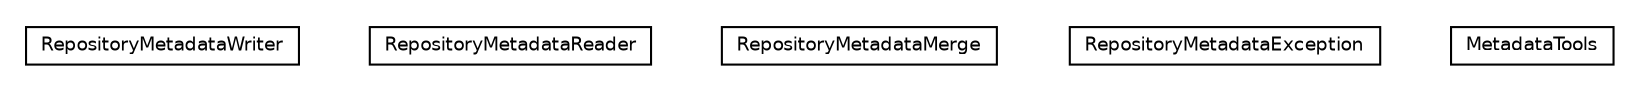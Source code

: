 #!/usr/local/bin/dot
#
# Class diagram 
# Generated by UmlGraph version 4.6 (http://www.spinellis.gr/sw/umlgraph)
#

digraph G {
	edge [fontname="Helvetica",fontsize=10,labelfontname="Helvetica",labelfontsize=10];
	node [fontname="Helvetica",fontsize=10,shape=plaintext];
	// org.apache.maven.archiva.repository.metadata.RepositoryMetadataWriter
	c7628 [label=<<table border="0" cellborder="1" cellspacing="0" cellpadding="2" port="p" href="./RepositoryMetadataWriter.html">
		<tr><td><table border="0" cellspacing="0" cellpadding="1">
			<tr><td> RepositoryMetadataWriter </td></tr>
		</table></td></tr>
		</table>>, fontname="Helvetica", fontcolor="black", fontsize=9.0];
	// org.apache.maven.archiva.repository.metadata.RepositoryMetadataReader
	c7629 [label=<<table border="0" cellborder="1" cellspacing="0" cellpadding="2" port="p" href="./RepositoryMetadataReader.html">
		<tr><td><table border="0" cellspacing="0" cellpadding="1">
			<tr><td> RepositoryMetadataReader </td></tr>
		</table></td></tr>
		</table>>, fontname="Helvetica", fontcolor="black", fontsize=9.0];
	// org.apache.maven.archiva.repository.metadata.RepositoryMetadataMerge
	c7630 [label=<<table border="0" cellborder="1" cellspacing="0" cellpadding="2" port="p" href="./RepositoryMetadataMerge.html">
		<tr><td><table border="0" cellspacing="0" cellpadding="1">
			<tr><td> RepositoryMetadataMerge </td></tr>
		</table></td></tr>
		</table>>, fontname="Helvetica", fontcolor="black", fontsize=9.0];
	// org.apache.maven.archiva.repository.metadata.RepositoryMetadataException
	c7631 [label=<<table border="0" cellborder="1" cellspacing="0" cellpadding="2" port="p" href="./RepositoryMetadataException.html">
		<tr><td><table border="0" cellspacing="0" cellpadding="1">
			<tr><td> RepositoryMetadataException </td></tr>
		</table></td></tr>
		</table>>, fontname="Helvetica", fontcolor="black", fontsize=9.0];
	// org.apache.maven.archiva.repository.metadata.MetadataTools
	c7632 [label=<<table border="0" cellborder="1" cellspacing="0" cellpadding="2" port="p" href="./MetadataTools.html">
		<tr><td><table border="0" cellspacing="0" cellpadding="1">
			<tr><td> MetadataTools </td></tr>
		</table></td></tr>
		</table>>, fontname="Helvetica", fontcolor="black", fontsize=9.0];
}

